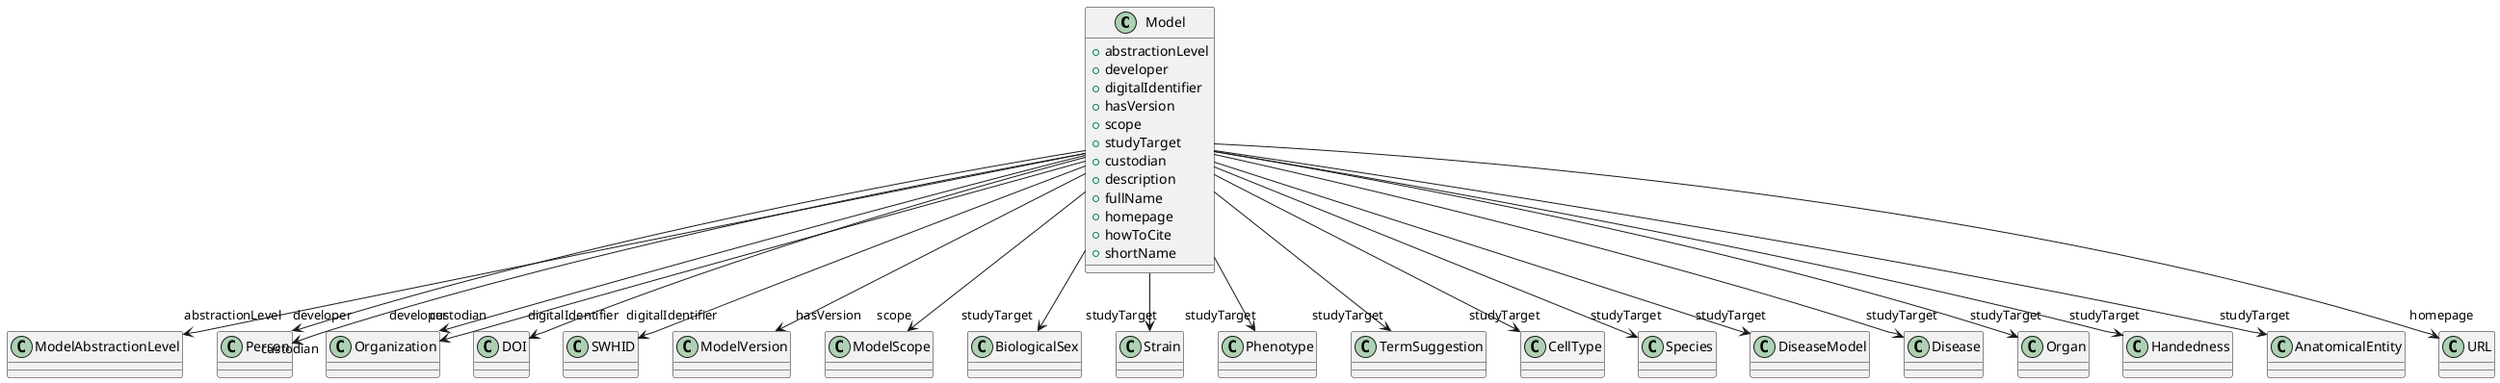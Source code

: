 @startuml
class Model {
+abstractionLevel
+developer
+digitalIdentifier
+hasVersion
+scope
+studyTarget
+custodian
+description
+fullName
+homepage
+howToCite
+shortName

}
Model -d-> "abstractionLevel" ModelAbstractionLevel
Model -d-> "developer" Person
Model -d-> "developer" Organization
Model -d-> "digitalIdentifier" DOI
Model -d-> "digitalIdentifier" SWHID
Model -d-> "hasVersion" ModelVersion
Model -d-> "scope" ModelScope
Model -d-> "studyTarget" BiologicalSex
Model -d-> "studyTarget" Strain
Model -d-> "studyTarget" Phenotype
Model -d-> "studyTarget" TermSuggestion
Model -d-> "studyTarget" CellType
Model -d-> "studyTarget" Species
Model -d-> "studyTarget" DiseaseModel
Model -d-> "studyTarget" Disease
Model -d-> "studyTarget" Organ
Model -d-> "studyTarget" Handedness
Model -d-> "studyTarget" AnatomicalEntity
Model -d-> "custodian" Person
Model -d-> "custodian" Organization
Model -d-> "homepage" URL

@enduml